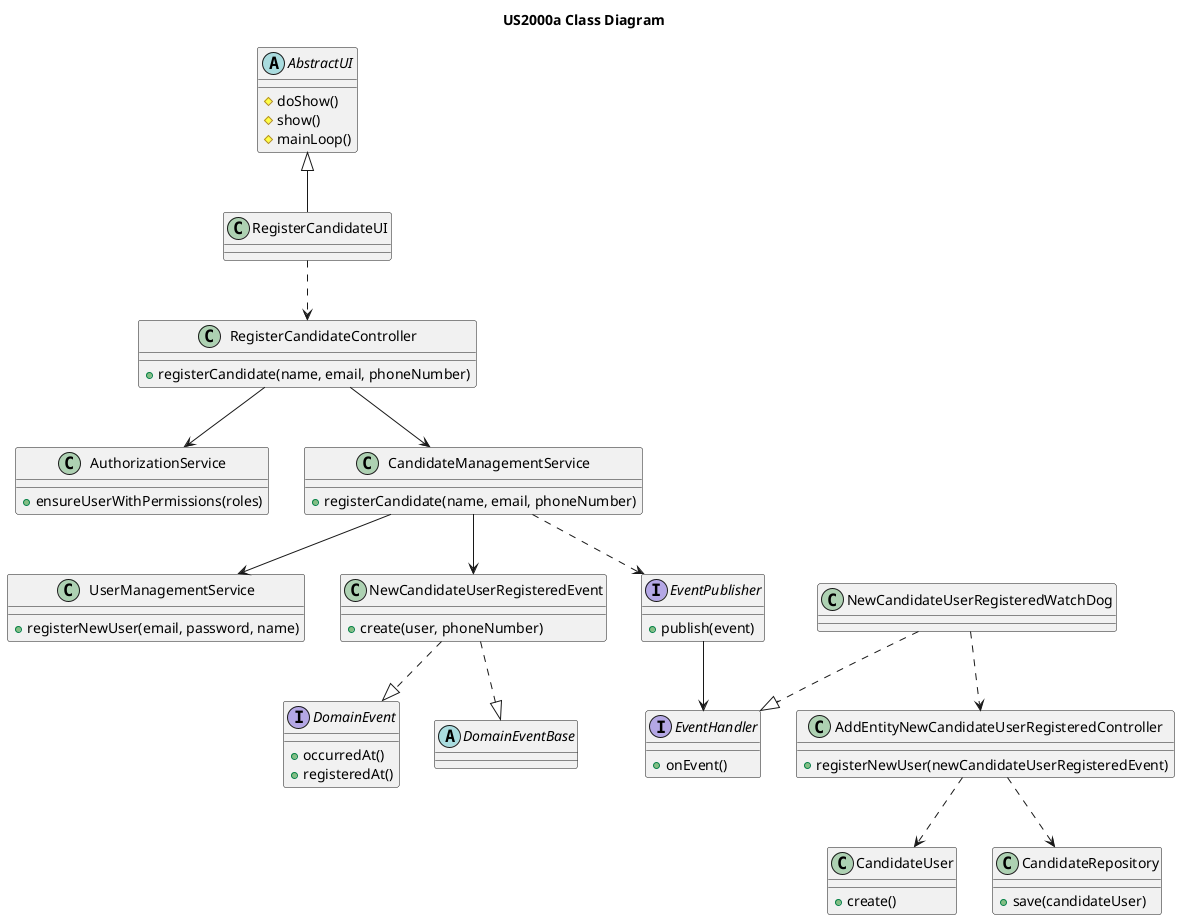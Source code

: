 @startuml


title US2000a Class Diagram

abstract class AbstractUI {
    # doShow()
    # show()
    # mainLoop()
}

class CandidateUser{
    +create()
}

class RegisterCandidateUI {
}

class RegisterCandidateController{
    + registerCandidate(name, email, phoneNumber)
}

class AddEntityNewCandidateUserRegisteredController{
    + registerNewUser(newCandidateUserRegisteredEvent)
}

class AuthorizationService {
    + ensureUserWithPermissions(roles)
}

class CandidateManagementService {
    + registerCandidate(name, email, phoneNumber)
}

class UserManagementService {
    + registerNewUser(email, password, name)
}

class CandidateRepository{
    + save(candidateUser)
}

class NewCandidateUserRegisteredEvent {
    + create(user, phoneNumber)
}

class NewCandidateUserRegisteredEvent{

}

class NewCandidateUserRegisteredWatchDog

interface EventPublisher{
    + publish(event)
}

interface EventHandler{
    + onEvent()
}

interface DomainEvent{
    + occurredAt()
    + registeredAt()
}
abstract class DomainEventBase {
}


AbstractUI <|-- RegisterCandidateUI

RegisterCandidateUI .-> RegisterCandidateController

RegisterCandidateController --> AuthorizationService
RegisterCandidateController --> CandidateManagementService

CandidateManagementService --> UserManagementService
CandidateManagementService --> NewCandidateUserRegisteredEvent
CandidateManagementService ..> EventPublisher

EventPublisher --> EventHandler

NewCandidateUserRegisteredWatchDog ..|> EventHandler
NewCandidateUserRegisteredWatchDog ..> AddEntityNewCandidateUserRegisteredController

AddEntityNewCandidateUserRegisteredController ..> CandidateUser
AddEntityNewCandidateUserRegisteredController ..> CandidateRepository

NewCandidateUserRegisteredEvent ..|> DomainEvent
NewCandidateUserRegisteredEvent ..|> DomainEventBase





@enduml
